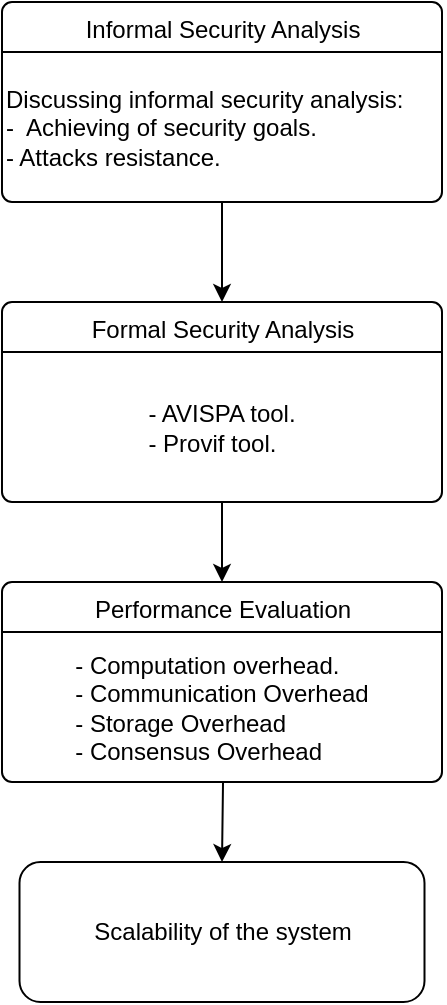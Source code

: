 <mxfile version="20.0.1" type="github">
  <diagram id="C5RBs43oDa-KdzZeNtuy" name="Page-1">
    <mxGraphModel dx="694" dy="369" grid="1" gridSize="10" guides="1" tooltips="1" connect="1" arrows="1" fold="1" page="1" pageScale="1" pageWidth="827" pageHeight="1169" math="0" shadow="0">
      <root>
        <mxCell id="WIyWlLk6GJQsqaUBKTNV-0" />
        <mxCell id="WIyWlLk6GJQsqaUBKTNV-1" parent="WIyWlLk6GJQsqaUBKTNV-0" />
        <mxCell id="DXNz7Txmo9wlirS2ZoCM-2" style="edgeStyle=orthogonalEdgeStyle;rounded=0;orthogonalLoop=1;jettySize=auto;html=1;exitX=0.5;exitY=1;exitDx=0;exitDy=0;entryX=0.5;entryY=0;entryDx=0;entryDy=0;" edge="1" parent="WIyWlLk6GJQsqaUBKTNV-1">
          <mxGeometry relative="1" as="geometry">
            <mxPoint x="220" y="120" as="sourcePoint" />
            <mxPoint x="220" y="170" as="targetPoint" />
          </mxGeometry>
        </mxCell>
        <mxCell id="WIyWlLk6GJQsqaUBKTNV-11" value="Scalability of the system" style="rounded=1;whiteSpace=wrap;html=1;fontSize=12;glass=0;strokeWidth=1;shadow=0;" parent="WIyWlLk6GJQsqaUBKTNV-1" vertex="1">
          <mxGeometry x="118.75" y="450" width="202.5" height="70" as="geometry" />
        </mxCell>
        <mxCell id="DXNz7Txmo9wlirS2ZoCM-4" style="edgeStyle=orthogonalEdgeStyle;rounded=0;orthogonalLoop=1;jettySize=auto;html=1;exitX=0.5;exitY=1;exitDx=0;exitDy=0;entryX=0.5;entryY=0;entryDx=0;entryDy=0;" edge="1" parent="WIyWlLk6GJQsqaUBKTNV-1" target="WIyWlLk6GJQsqaUBKTNV-11">
          <mxGeometry relative="1" as="geometry">
            <mxPoint x="220" y="370" as="sourcePoint" />
          </mxGeometry>
        </mxCell>
        <mxCell id="DXNz7Txmo9wlirS2ZoCM-15" value="&lt;span style=&quot;&quot;&gt;Informal Security Analysis&lt;/span&gt;" style="html=1;align=center;verticalAlign=top;rounded=1;absoluteArcSize=1;arcSize=10;dashed=0;" vertex="1" parent="WIyWlLk6GJQsqaUBKTNV-1">
          <mxGeometry x="110" y="20" width="220" height="100" as="geometry" />
        </mxCell>
        <mxCell id="DXNz7Txmo9wlirS2ZoCM-16" value="" style="endArrow=none;html=1;rounded=0;entryX=1;entryY=0.25;entryDx=0;entryDy=0;exitX=0;exitY=0.25;exitDx=0;exitDy=0;" edge="1" parent="WIyWlLk6GJQsqaUBKTNV-1" source="DXNz7Txmo9wlirS2ZoCM-15" target="DXNz7Txmo9wlirS2ZoCM-15">
          <mxGeometry width="50" height="50" relative="1" as="geometry">
            <mxPoint x="470" y="270" as="sourcePoint" />
            <mxPoint x="520" y="220" as="targetPoint" />
          </mxGeometry>
        </mxCell>
        <mxCell id="DXNz7Txmo9wlirS2ZoCM-17" value="Discussing informal security analysis&lt;span style=&quot;background-color: initial;&quot;&gt;:&lt;/span&gt;&lt;br&gt;&lt;div style=&quot;text-align: justify;&quot;&gt;&lt;span style=&quot;background-color: initial;&quot;&gt;	&lt;/span&gt;&lt;span style=&quot;background-color: initial;&quot;&gt;-&amp;nbsp; Achieving of security goals.&lt;/span&gt;&lt;/div&gt;&lt;span style=&quot;&quot;&gt;&lt;div style=&quot;text-align: justify;&quot;&gt;&lt;span style=&quot;background-color: initial;&quot;&gt;	&lt;/span&gt;&lt;span style=&quot;background-color: initial;&quot;&gt;- Attacks resistance.&lt;/span&gt;&lt;/div&gt;&lt;/span&gt;" style="text;html=1;strokeColor=none;fillColor=none;align=left;verticalAlign=middle;whiteSpace=wrap;rounded=0;" vertex="1" parent="WIyWlLk6GJQsqaUBKTNV-1">
          <mxGeometry x="110" y="45" width="220" height="75" as="geometry" />
        </mxCell>
        <mxCell id="DXNz7Txmo9wlirS2ZoCM-18" value="&lt;span style=&quot;&quot;&gt;Formal Security Analysis&lt;/span&gt;" style="html=1;align=center;verticalAlign=top;rounded=1;absoluteArcSize=1;arcSize=10;dashed=0;" vertex="1" parent="WIyWlLk6GJQsqaUBKTNV-1">
          <mxGeometry x="110" y="170" width="220" height="100" as="geometry" />
        </mxCell>
        <mxCell id="DXNz7Txmo9wlirS2ZoCM-19" value="" style="endArrow=none;html=1;rounded=0;entryX=1;entryY=0.25;entryDx=0;entryDy=0;exitX=0;exitY=0.25;exitDx=0;exitDy=0;" edge="1" parent="WIyWlLk6GJQsqaUBKTNV-1" source="DXNz7Txmo9wlirS2ZoCM-18" target="DXNz7Txmo9wlirS2ZoCM-18">
          <mxGeometry width="50" height="50" relative="1" as="geometry">
            <mxPoint x="470" y="420" as="sourcePoint" />
            <mxPoint x="520" y="370" as="targetPoint" />
          </mxGeometry>
        </mxCell>
        <mxCell id="DXNz7Txmo9wlirS2ZoCM-26" style="edgeStyle=orthogonalEdgeStyle;rounded=0;orthogonalLoop=1;jettySize=auto;html=1;exitX=0.5;exitY=1;exitDx=0;exitDy=0;" edge="1" parent="WIyWlLk6GJQsqaUBKTNV-1" source="DXNz7Txmo9wlirS2ZoCM-20" target="DXNz7Txmo9wlirS2ZoCM-23">
          <mxGeometry relative="1" as="geometry" />
        </mxCell>
        <mxCell id="DXNz7Txmo9wlirS2ZoCM-20" value="&lt;div style=&quot;text-align: justify;&quot;&gt;&lt;div&gt;&lt;span style=&quot;background-color: initial;&quot;&gt;- AVISPA tool.&lt;/span&gt;&lt;/div&gt;&lt;div&gt;&lt;span style=&quot;background-color: initial;&quot;&gt;- Provif tool.&lt;/span&gt;&lt;/div&gt;&lt;/div&gt;" style="text;html=1;strokeColor=none;fillColor=none;align=center;verticalAlign=middle;whiteSpace=wrap;rounded=0;" vertex="1" parent="WIyWlLk6GJQsqaUBKTNV-1">
          <mxGeometry x="110" y="195" width="220" height="75" as="geometry" />
        </mxCell>
        <mxCell id="DXNz7Txmo9wlirS2ZoCM-23" value="&lt;span style=&quot;&quot;&gt;Performance Evaluation&lt;/span&gt;" style="html=1;align=center;verticalAlign=top;rounded=1;absoluteArcSize=1;arcSize=10;dashed=0;" vertex="1" parent="WIyWlLk6GJQsqaUBKTNV-1">
          <mxGeometry x="110" y="310" width="220" height="100" as="geometry" />
        </mxCell>
        <mxCell id="DXNz7Txmo9wlirS2ZoCM-24" value="" style="endArrow=none;html=1;rounded=0;entryX=1;entryY=0.25;entryDx=0;entryDy=0;exitX=0;exitY=0.25;exitDx=0;exitDy=0;" edge="1" parent="WIyWlLk6GJQsqaUBKTNV-1" source="DXNz7Txmo9wlirS2ZoCM-23" target="DXNz7Txmo9wlirS2ZoCM-23">
          <mxGeometry width="50" height="50" relative="1" as="geometry">
            <mxPoint x="470" y="560" as="sourcePoint" />
            <mxPoint x="520" y="510" as="targetPoint" />
          </mxGeometry>
        </mxCell>
        <mxCell id="DXNz7Txmo9wlirS2ZoCM-25" value="&lt;div style=&quot;&quot;&gt;&lt;div style=&quot;text-align: justify;&quot;&gt;&lt;span style=&quot;background-color: initial;&quot;&gt;	&lt;/span&gt;&lt;span style=&quot;background-color: initial;&quot;&gt;- Computation overhead.&lt;/span&gt;&lt;/div&gt;&lt;div style=&quot;text-align: justify;&quot;&gt;&lt;span style=&quot;background-color: initial;&quot;&gt;-&amp;nbsp;Communication Overhead&lt;/span&gt;&lt;/div&gt;&lt;span style=&quot;&quot;&gt;&lt;div style=&quot;text-align: justify;&quot;&gt;&lt;span style=&quot;background-color: initial;&quot;&gt;	&lt;/span&gt;&lt;span style=&quot;background-color: initial;&quot;&gt;-&amp;nbsp;Storage Overhead&lt;/span&gt;&lt;/div&gt;&lt;/span&gt;&lt;span style=&quot;&quot;&gt;&lt;div style=&quot;text-align: justify;&quot;&gt;&lt;span style=&quot;background-color: initial;&quot;&gt;	&lt;/span&gt;&lt;span style=&quot;background-color: initial;&quot;&gt;-&amp;nbsp;Consensus Overhead&lt;/span&gt;&lt;/div&gt;&lt;/span&gt;&lt;/div&gt;" style="text;html=1;strokeColor=none;fillColor=none;align=center;verticalAlign=middle;whiteSpace=wrap;rounded=0;" vertex="1" parent="WIyWlLk6GJQsqaUBKTNV-1">
          <mxGeometry x="110" y="335" width="220" height="75" as="geometry" />
        </mxCell>
      </root>
    </mxGraphModel>
  </diagram>
</mxfile>
